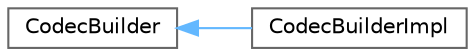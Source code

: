 digraph "Graphical Class Hierarchy"
{
 // LATEX_PDF_SIZE
  bgcolor="transparent";
  edge [fontname=Helvetica,fontsize=10,labelfontname=Helvetica,labelfontsize=10];
  node [fontname=Helvetica,fontsize=10,shape=box,height=0.2,width=0.4];
  rankdir="LR";
  Node0 [label="CodecBuilder",height=0.2,width=0.4,color="grey40", fillcolor="white", style="filled",URL="$a00029.html",tooltip=" "];
  Node0 -> Node1 [dir="back",color="steelblue1",style="solid"];
  Node1 [label="CodecBuilderImpl",height=0.2,width=0.4,color="grey40", fillcolor="white", style="filled",URL="$a00037.html",tooltip=" "];
}
